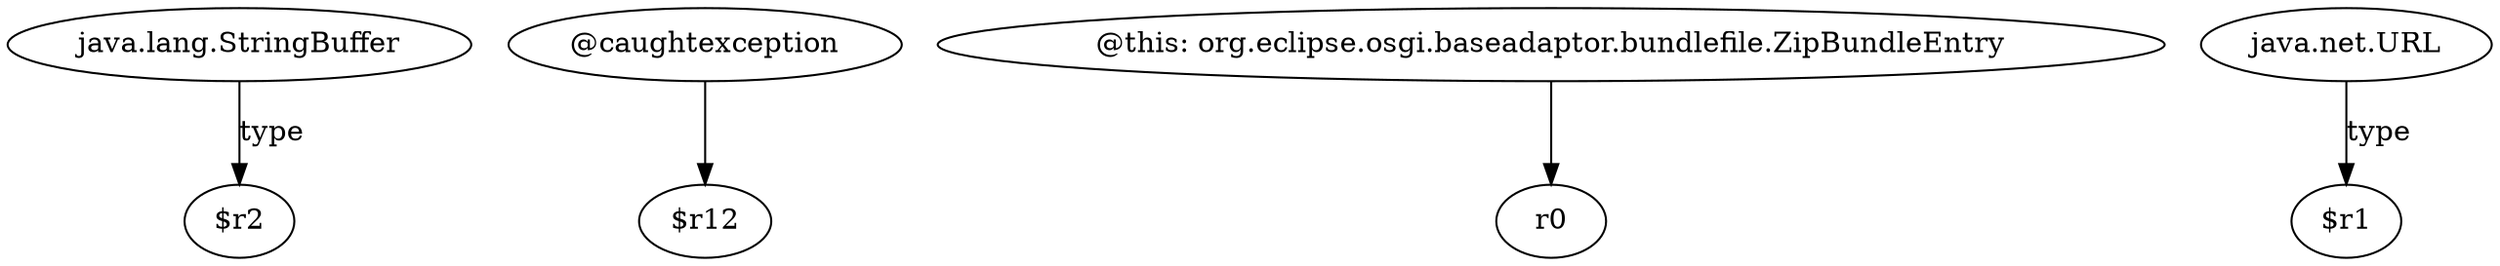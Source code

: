 digraph g {
0[label="java.lang.StringBuffer"]
1[label="$r2"]
0->1[label="type"]
2[label="@caughtexception"]
3[label="$r12"]
2->3[label=""]
4[label="@this: org.eclipse.osgi.baseadaptor.bundlefile.ZipBundleEntry"]
5[label="r0"]
4->5[label=""]
6[label="java.net.URL"]
7[label="$r1"]
6->7[label="type"]
}